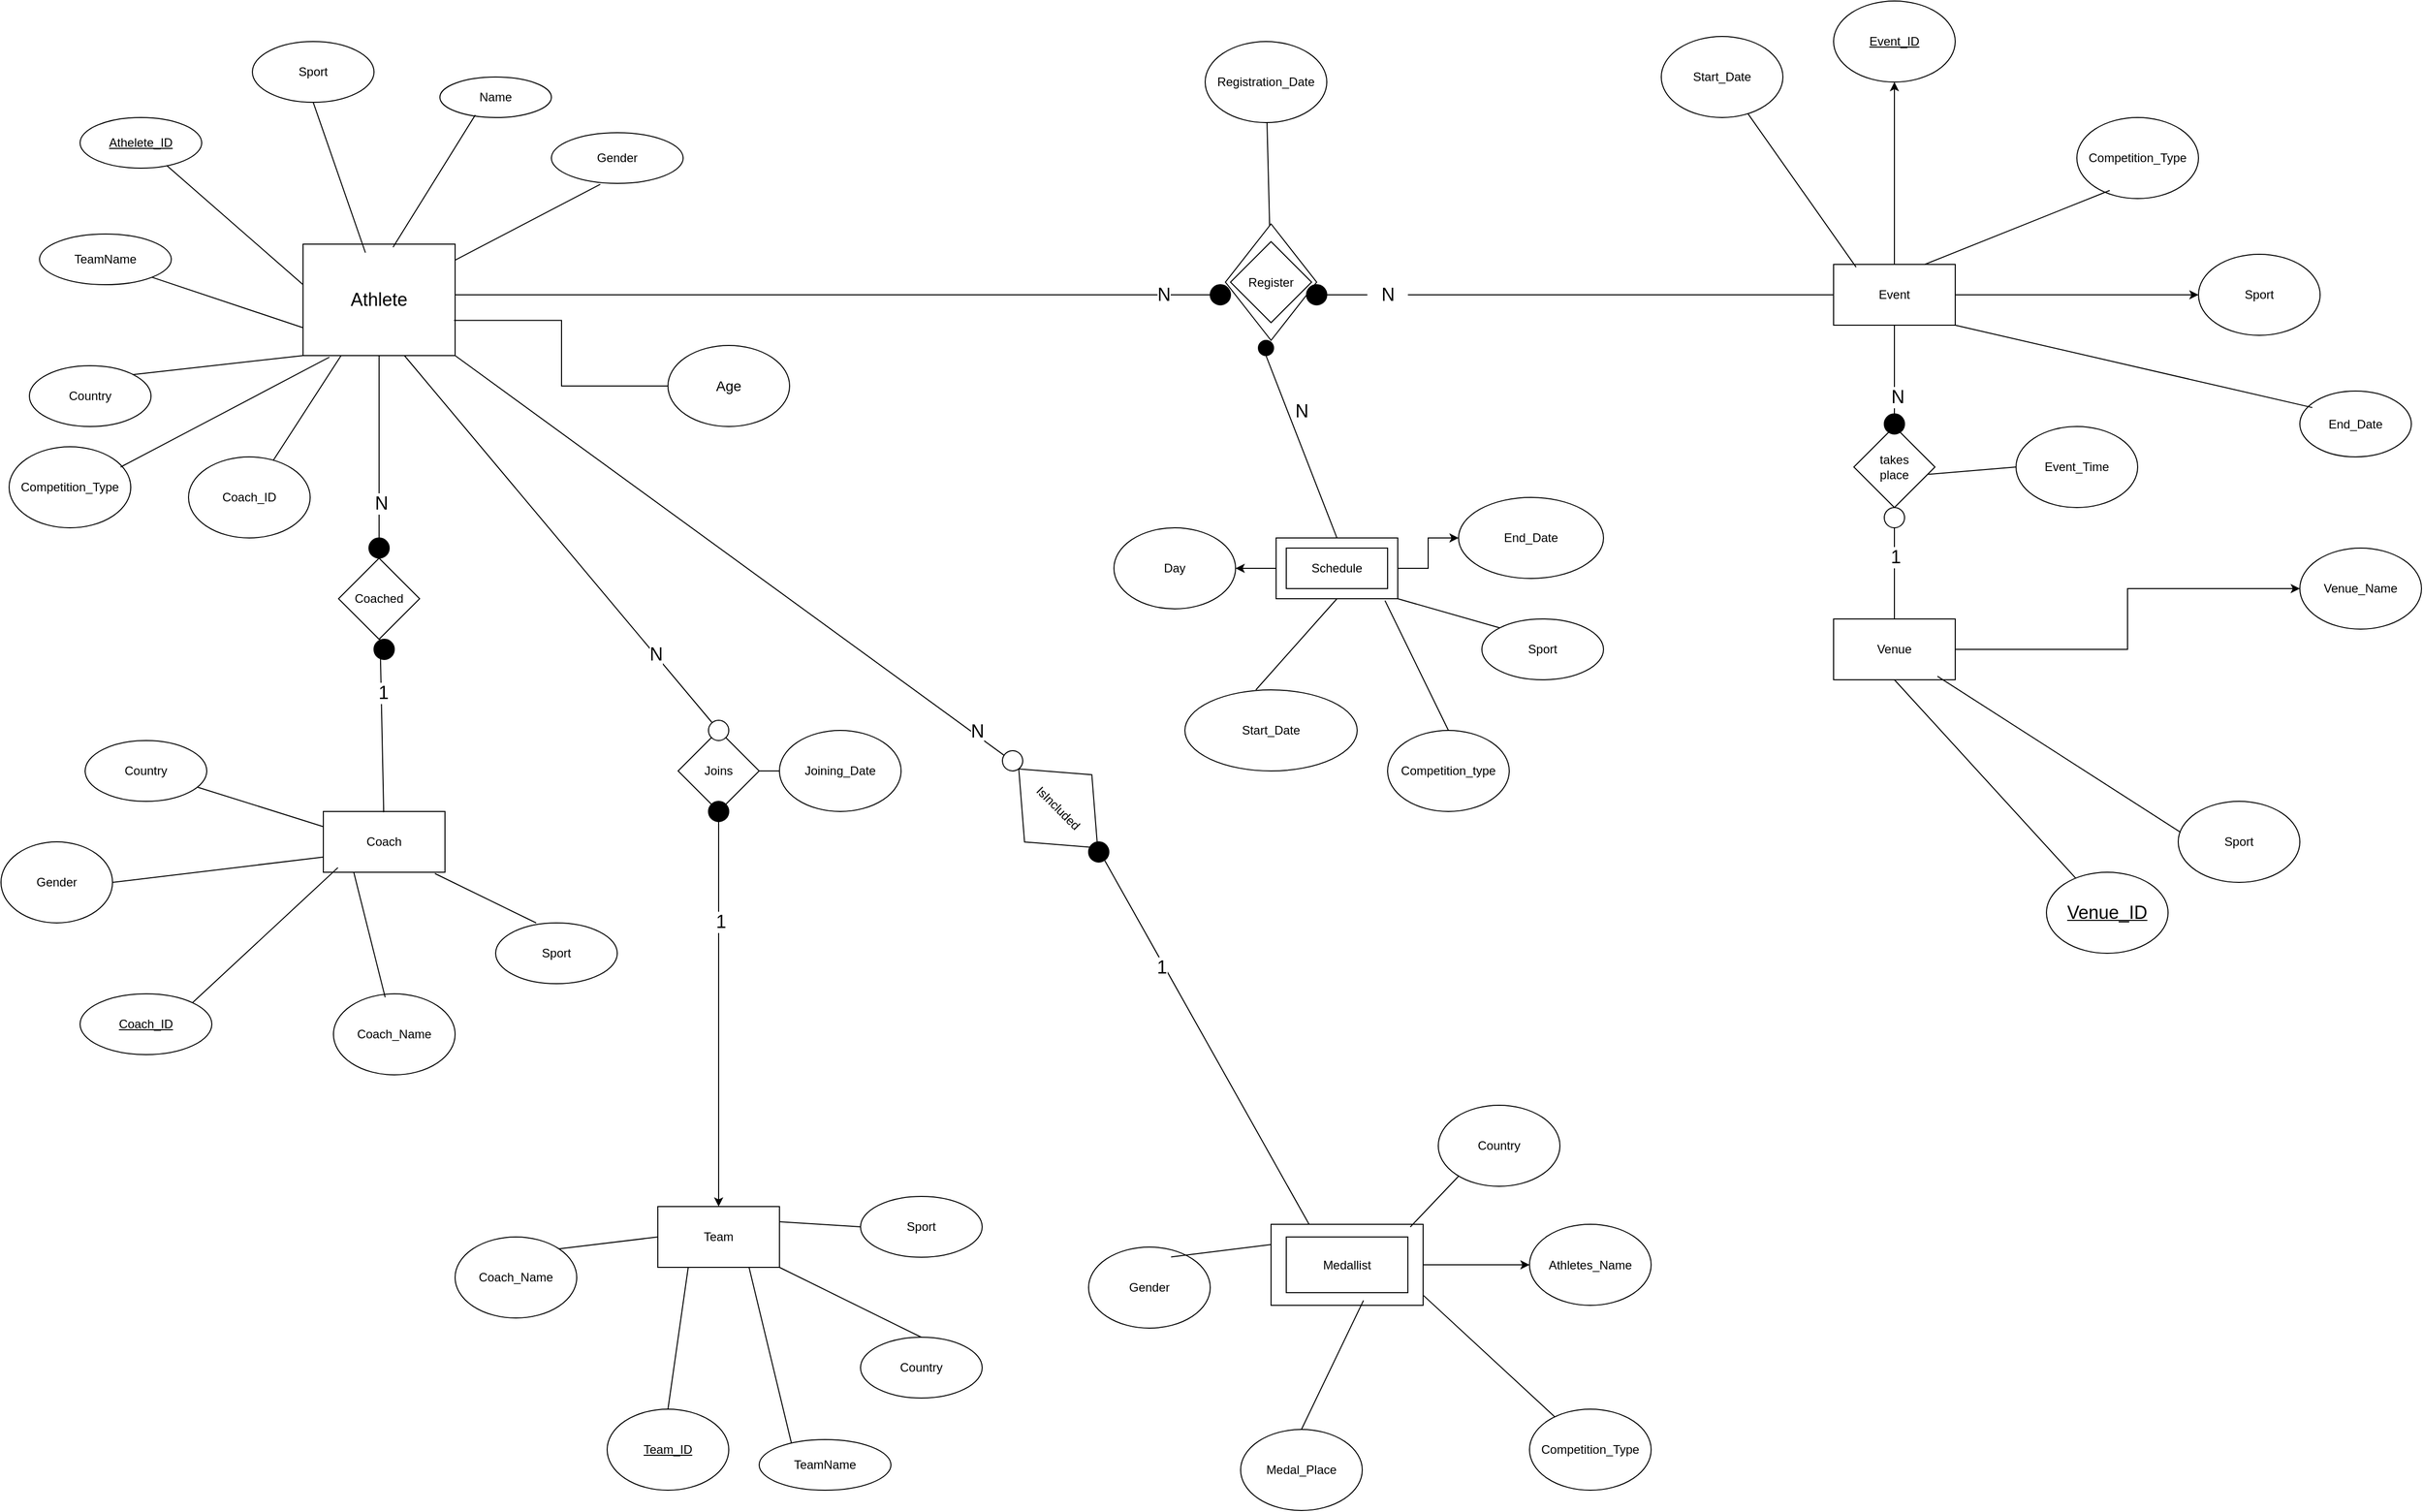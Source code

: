 <mxfile version="24.7.17">
  <diagram name="Page-1" id="onyiJ8mkwcIT5IUi_AFx">
    <mxGraphModel dx="3217" dy="2601" grid="1" gridSize="10" guides="1" tooltips="1" connect="1" arrows="1" fold="1" page="1" pageScale="1" pageWidth="827" pageHeight="1169" math="0" shadow="0">
      <root>
        <mxCell id="0" />
        <mxCell id="1" parent="0" />
        <mxCell id="f96BkYOf5rvZ-Ez8Ll_H-1" value="&lt;font style=&quot;font-size: 18px;&quot;&gt;Athlete&lt;/font&gt;" style="rounded=0;whiteSpace=wrap;html=1;" parent="1" vertex="1">
          <mxGeometry x="-170" y="90" width="150" height="110" as="geometry" />
        </mxCell>
        <mxCell id="_N7iAMZZw34mjAhH9r4t-4" value="" style="edgeStyle=orthogonalEdgeStyle;rounded=0;orthogonalLoop=1;jettySize=auto;html=1;" parent="1" source="f96BkYOf5rvZ-Ez8Ll_H-4" target="_N7iAMZZw34mjAhH9r4t-3" edge="1">
          <mxGeometry relative="1" as="geometry" />
        </mxCell>
        <mxCell id="_N7iAMZZw34mjAhH9r4t-7" style="edgeStyle=orthogonalEdgeStyle;rounded=0;orthogonalLoop=1;jettySize=auto;html=1;" parent="1" source="f96BkYOf5rvZ-Ez8Ll_H-4" target="_N7iAMZZw34mjAhH9r4t-2" edge="1">
          <mxGeometry relative="1" as="geometry" />
        </mxCell>
        <mxCell id="f96BkYOf5rvZ-Ez8Ll_H-4" value="Event" style="rounded=0;whiteSpace=wrap;html=1;" parent="1" vertex="1">
          <mxGeometry x="1340" y="110" width="120" height="60" as="geometry" />
        </mxCell>
        <mxCell id="f96BkYOf5rvZ-Ez8Ll_H-2" value="" style="rhombus;whiteSpace=wrap;html=1;" parent="1" vertex="1">
          <mxGeometry x="740" y="70" width="90" height="115" as="geometry" />
        </mxCell>
        <mxCell id="f96BkYOf5rvZ-Ez8Ll_H-17" value="Coached" style="rhombus;whiteSpace=wrap;html=1;" parent="1" vertex="1">
          <mxGeometry x="-135" y="400" width="80" height="80" as="geometry" />
        </mxCell>
        <mxCell id="f96BkYOf5rvZ-Ez8Ll_H-19" value="Coach" style="rounded=0;whiteSpace=wrap;html=1;" parent="1" vertex="1">
          <mxGeometry x="-150" y="650" width="120" height="60" as="geometry" />
        </mxCell>
        <mxCell id="f96BkYOf5rvZ-Ez8Ll_H-52" value="" style="edgeStyle=orthogonalEdgeStyle;rounded=0;orthogonalLoop=1;jettySize=auto;html=1;" parent="1" source="f96BkYOf5rvZ-Ez8Ll_H-23" target="f96BkYOf5rvZ-Ez8Ll_H-51" edge="1">
          <mxGeometry relative="1" as="geometry" />
        </mxCell>
        <mxCell id="_N7iAMZZw34mjAhH9r4t-95" value="&lt;font style=&quot;font-size: 18px;&quot;&gt;1&lt;/font&gt;" style="edgeLabel;html=1;align=center;verticalAlign=middle;resizable=0;points=[];" parent="f96BkYOf5rvZ-Ez8Ll_H-52" vertex="1" connectable="0">
          <mxGeometry x="-0.44" y="2" relative="1" as="geometry">
            <mxPoint as="offset" />
          </mxGeometry>
        </mxCell>
        <mxCell id="f96BkYOf5rvZ-Ez8Ll_H-23" value="Joins" style="rhombus;whiteSpace=wrap;html=1;" parent="1" vertex="1">
          <mxGeometry x="200" y="570" width="80" height="80" as="geometry" />
        </mxCell>
        <mxCell id="f96BkYOf5rvZ-Ez8Ll_H-87" value="" style="edgeStyle=orthogonalEdgeStyle;rounded=0;orthogonalLoop=1;jettySize=auto;html=1;" parent="1" source="f96BkYOf5rvZ-Ez8Ll_H-31" target="f96BkYOf5rvZ-Ez8Ll_H-86" edge="1">
          <mxGeometry relative="1" as="geometry" />
        </mxCell>
        <mxCell id="f96BkYOf5rvZ-Ez8Ll_H-89" value="" style="edgeStyle=orthogonalEdgeStyle;rounded=0;orthogonalLoop=1;jettySize=auto;html=1;" parent="1" source="f96BkYOf5rvZ-Ez8Ll_H-31" target="f96BkYOf5rvZ-Ez8Ll_H-88" edge="1">
          <mxGeometry relative="1" as="geometry" />
        </mxCell>
        <mxCell id="f96BkYOf5rvZ-Ez8Ll_H-31" value="" style="rounded=0;whiteSpace=wrap;html=1;" parent="1" vertex="1">
          <mxGeometry x="790" y="380" width="120" height="60" as="geometry" />
        </mxCell>
        <mxCell id="f96BkYOf5rvZ-Ez8Ll_H-33" value="takes&lt;div&gt;place&lt;/div&gt;" style="rhombus;whiteSpace=wrap;html=1;rounded=0;" parent="1" vertex="1">
          <mxGeometry x="1360" y="270" width="80" height="80" as="geometry" />
        </mxCell>
        <mxCell id="_N7iAMZZw34mjAhH9r4t-13" value="" style="edgeStyle=orthogonalEdgeStyle;rounded=0;orthogonalLoop=1;jettySize=auto;html=1;" parent="1" source="f96BkYOf5rvZ-Ez8Ll_H-35" target="_N7iAMZZw34mjAhH9r4t-8" edge="1">
          <mxGeometry relative="1" as="geometry" />
        </mxCell>
        <mxCell id="f96BkYOf5rvZ-Ez8Ll_H-35" value="Venue" style="rounded=0;whiteSpace=wrap;html=1;" parent="1" vertex="1">
          <mxGeometry x="1340" y="460" width="120" height="60" as="geometry" />
        </mxCell>
        <mxCell id="f96BkYOf5rvZ-Ez8Ll_H-38" value="&lt;u&gt;Athelete_ID&lt;/u&gt;" style="ellipse;whiteSpace=wrap;html=1;rounded=0;" parent="1" vertex="1">
          <mxGeometry x="-390" y="-35" width="120" height="50" as="geometry" />
        </mxCell>
        <mxCell id="f96BkYOf5rvZ-Ez8Ll_H-41" value="Name" style="ellipse;whiteSpace=wrap;html=1;" parent="1" vertex="1">
          <mxGeometry x="-35" y="-75" width="110" height="40" as="geometry" />
        </mxCell>
        <mxCell id="f96BkYOf5rvZ-Ez8Ll_H-42" value="" style="endArrow=none;html=1;rounded=0;exitX=0.592;exitY=0.027;exitDx=0;exitDy=0;exitPerimeter=0;entryX=0.317;entryY=0.939;entryDx=0;entryDy=0;entryPerimeter=0;" parent="1" source="f96BkYOf5rvZ-Ez8Ll_H-1" target="f96BkYOf5rvZ-Ez8Ll_H-41" edge="1">
          <mxGeometry width="50" height="50" relative="1" as="geometry">
            <mxPoint x="220" y="110" as="sourcePoint" />
            <mxPoint x="290" y="30" as="targetPoint" />
          </mxGeometry>
        </mxCell>
        <mxCell id="f96BkYOf5rvZ-Ez8Ll_H-43" value="" style="endArrow=none;html=1;rounded=0;exitX=0.41;exitY=0.076;exitDx=0;exitDy=0;exitPerimeter=0;entryX=0.5;entryY=1;entryDx=0;entryDy=0;" parent="1" source="f96BkYOf5rvZ-Ez8Ll_H-1" target="f96BkYOf5rvZ-Ez8Ll_H-44" edge="1">
          <mxGeometry width="50" height="50" relative="1" as="geometry">
            <mxPoint x="210" y="110" as="sourcePoint" />
            <mxPoint x="210" y="-70" as="targetPoint" />
          </mxGeometry>
        </mxCell>
        <mxCell id="f96BkYOf5rvZ-Ez8Ll_H-44" value="Sport" style="ellipse;whiteSpace=wrap;html=1;" parent="1" vertex="1">
          <mxGeometry x="-220" y="-110" width="120" height="60" as="geometry" />
        </mxCell>
        <mxCell id="f96BkYOf5rvZ-Ez8Ll_H-47" value="TeamName" style="ellipse;whiteSpace=wrap;html=1;" parent="1" vertex="1">
          <mxGeometry x="-430" y="80" width="130" height="50" as="geometry" />
        </mxCell>
        <mxCell id="f96BkYOf5rvZ-Ez8Ll_H-48" value="" style="endArrow=none;html=1;rounded=0;entryX=0;entryY=0.75;entryDx=0;entryDy=0;exitX=1;exitY=1;exitDx=0;exitDy=0;" parent="1" source="f96BkYOf5rvZ-Ez8Ll_H-47" target="f96BkYOf5rvZ-Ez8Ll_H-1" edge="1">
          <mxGeometry width="50" height="50" relative="1" as="geometry">
            <mxPoint x="70" y="200" as="sourcePoint" />
            <mxPoint x="120" y="150" as="targetPoint" />
          </mxGeometry>
        </mxCell>
        <mxCell id="f96BkYOf5rvZ-Ez8Ll_H-49" value="Country" style="ellipse;whiteSpace=wrap;html=1;" parent="1" vertex="1">
          <mxGeometry x="-440" y="210" width="120" height="60" as="geometry" />
        </mxCell>
        <mxCell id="f96BkYOf5rvZ-Ez8Ll_H-50" value="" style="endArrow=none;html=1;rounded=0;entryX=0;entryY=1;entryDx=0;entryDy=0;exitX=1;exitY=0;exitDx=0;exitDy=0;" parent="1" source="f96BkYOf5rvZ-Ez8Ll_H-49" target="f96BkYOf5rvZ-Ez8Ll_H-1" edge="1">
          <mxGeometry width="50" height="50" relative="1" as="geometry">
            <mxPoint x="50" y="270" as="sourcePoint" />
            <mxPoint x="100" y="220" as="targetPoint" />
          </mxGeometry>
        </mxCell>
        <mxCell id="f96BkYOf5rvZ-Ez8Ll_H-51" value="Team" style="rounded=0;whiteSpace=wrap;html=1;" parent="1" vertex="1">
          <mxGeometry x="180" y="1040" width="120" height="60" as="geometry" />
        </mxCell>
        <mxCell id="f96BkYOf5rvZ-Ez8Ll_H-53" value="&lt;u&gt;Coach_ID&lt;/u&gt;" style="ellipse;whiteSpace=wrap;html=1;" parent="1" vertex="1">
          <mxGeometry x="-390" y="830" width="130" height="60" as="geometry" />
        </mxCell>
        <mxCell id="f96BkYOf5rvZ-Ez8Ll_H-54" value="" style="endArrow=none;html=1;rounded=0;exitX=1;exitY=0;exitDx=0;exitDy=0;entryX=0.12;entryY=0.924;entryDx=0;entryDy=0;entryPerimeter=0;" parent="1" source="f96BkYOf5rvZ-Ez8Ll_H-53" target="f96BkYOf5rvZ-Ez8Ll_H-19" edge="1">
          <mxGeometry width="50" height="50" relative="1" as="geometry">
            <mxPoint x="60" y="660" as="sourcePoint" />
            <mxPoint x="110" y="610" as="targetPoint" />
          </mxGeometry>
        </mxCell>
        <mxCell id="f96BkYOf5rvZ-Ez8Ll_H-55" value="Gender" style="ellipse;whiteSpace=wrap;html=1;" parent="1" vertex="1">
          <mxGeometry x="75" y="-20" width="130" height="50" as="geometry" />
        </mxCell>
        <mxCell id="f96BkYOf5rvZ-Ez8Ll_H-56" value="" style="endArrow=none;html=1;rounded=0;entryX=0.371;entryY=1.018;entryDx=0;entryDy=0;entryPerimeter=0;" parent="1" source="f96BkYOf5rvZ-Ez8Ll_H-1" target="f96BkYOf5rvZ-Ez8Ll_H-55" edge="1">
          <mxGeometry width="50" height="50" relative="1" as="geometry">
            <mxPoint x="290" y="130" as="sourcePoint" />
            <mxPoint x="340" y="80" as="targetPoint" />
            <Array as="points" />
          </mxGeometry>
        </mxCell>
        <mxCell id="f96BkYOf5rvZ-Ez8Ll_H-91" value="" style="edgeStyle=orthogonalEdgeStyle;rounded=0;orthogonalLoop=1;jettySize=auto;html=1;" parent="1" source="f96BkYOf5rvZ-Ez8Ll_H-58" target="f96BkYOf5rvZ-Ez8Ll_H-90" edge="1">
          <mxGeometry relative="1" as="geometry" />
        </mxCell>
        <mxCell id="f96BkYOf5rvZ-Ez8Ll_H-58" value="" style="rounded=0;whiteSpace=wrap;html=1;" parent="1" vertex="1">
          <mxGeometry x="785" y="1057.5" width="150" height="80" as="geometry" />
        </mxCell>
        <mxCell id="f96BkYOf5rvZ-Ez8Ll_H-60" value="Coach_Name" style="ellipse;whiteSpace=wrap;html=1;" parent="1" vertex="1">
          <mxGeometry x="-140" y="830" width="120" height="80" as="geometry" />
        </mxCell>
        <mxCell id="f96BkYOf5rvZ-Ez8Ll_H-61" value="" style="endArrow=none;html=1;rounded=0;entryX=0.25;entryY=1;entryDx=0;entryDy=0;exitX=0.425;exitY=0.043;exitDx=0;exitDy=0;exitPerimeter=0;" parent="1" source="f96BkYOf5rvZ-Ez8Ll_H-60" target="f96BkYOf5rvZ-Ez8Ll_H-19" edge="1">
          <mxGeometry width="50" height="50" relative="1" as="geometry">
            <mxPoint x="100" y="810" as="sourcePoint" />
            <mxPoint x="150" y="760" as="targetPoint" />
          </mxGeometry>
        </mxCell>
        <mxCell id="f96BkYOf5rvZ-Ez8Ll_H-62" value="Gender" style="ellipse;whiteSpace=wrap;html=1;" parent="1" vertex="1">
          <mxGeometry x="-468" y="680" width="110" height="80" as="geometry" />
        </mxCell>
        <mxCell id="f96BkYOf5rvZ-Ez8Ll_H-63" value="" style="endArrow=none;html=1;rounded=0;exitX=1;exitY=0.5;exitDx=0;exitDy=0;entryX=0;entryY=0.75;entryDx=0;entryDy=0;" parent="1" source="f96BkYOf5rvZ-Ez8Ll_H-62" target="f96BkYOf5rvZ-Ez8Ll_H-19" edge="1">
          <mxGeometry width="50" height="50" relative="1" as="geometry">
            <mxPoint x="50" y="630" as="sourcePoint" />
            <mxPoint x="100" y="580" as="targetPoint" />
          </mxGeometry>
        </mxCell>
        <mxCell id="f96BkYOf5rvZ-Ez8Ll_H-64" value="Country" style="ellipse;whiteSpace=wrap;html=1;" parent="1" vertex="1">
          <mxGeometry x="-385" y="580" width="120" height="60" as="geometry" />
        </mxCell>
        <mxCell id="f96BkYOf5rvZ-Ez8Ll_H-65" value="" style="endArrow=none;html=1;rounded=0;exitX=0;exitY=0.25;exitDx=0;exitDy=0;" parent="1" source="f96BkYOf5rvZ-Ez8Ll_H-19" target="f96BkYOf5rvZ-Ez8Ll_H-64" edge="1">
          <mxGeometry width="50" height="50" relative="1" as="geometry">
            <mxPoint x="100" y="550" as="sourcePoint" />
            <mxPoint x="150" y="500" as="targetPoint" />
          </mxGeometry>
        </mxCell>
        <mxCell id="f96BkYOf5rvZ-Ez8Ll_H-67" value="Sport" style="ellipse;whiteSpace=wrap;html=1;" parent="1" vertex="1">
          <mxGeometry x="20" y="760" width="120" height="60" as="geometry" />
        </mxCell>
        <mxCell id="f96BkYOf5rvZ-Ez8Ll_H-68" value="" style="endArrow=none;html=1;rounded=0;entryX=0.917;entryY=1.021;entryDx=0;entryDy=0;entryPerimeter=0;exitX=0.333;exitY=0;exitDx=0;exitDy=0;exitPerimeter=0;" parent="1" source="f96BkYOf5rvZ-Ez8Ll_H-67" target="f96BkYOf5rvZ-Ez8Ll_H-19" edge="1">
          <mxGeometry width="50" height="50" relative="1" as="geometry">
            <mxPoint x="210" y="920" as="sourcePoint" />
            <mxPoint x="260" y="870" as="targetPoint" />
          </mxGeometry>
        </mxCell>
        <mxCell id="f96BkYOf5rvZ-Ez8Ll_H-69" value="&lt;u&gt;Team_ID&lt;/u&gt;" style="ellipse;whiteSpace=wrap;html=1;" parent="1" vertex="1">
          <mxGeometry x="130" y="1240" width="120" height="80" as="geometry" />
        </mxCell>
        <mxCell id="f96BkYOf5rvZ-Ez8Ll_H-70" value="" style="endArrow=none;html=1;rounded=0;exitX=0.5;exitY=0;exitDx=0;exitDy=0;entryX=0.25;entryY=1;entryDx=0;entryDy=0;" parent="1" source="f96BkYOf5rvZ-Ez8Ll_H-69" target="f96BkYOf5rvZ-Ez8Ll_H-51" edge="1">
          <mxGeometry width="50" height="50" relative="1" as="geometry">
            <mxPoint x="400" y="930" as="sourcePoint" />
            <mxPoint x="450" y="880" as="targetPoint" />
          </mxGeometry>
        </mxCell>
        <mxCell id="f96BkYOf5rvZ-Ez8Ll_H-71" value="Country" style="ellipse;whiteSpace=wrap;html=1;" parent="1" vertex="1">
          <mxGeometry x="380" y="1169" width="120" height="60" as="geometry" />
        </mxCell>
        <mxCell id="f96BkYOf5rvZ-Ez8Ll_H-72" value="" style="endArrow=none;html=1;rounded=0;exitX=0.5;exitY=0;exitDx=0;exitDy=0;entryX=1;entryY=1;entryDx=0;entryDy=0;" parent="1" source="f96BkYOf5rvZ-Ez8Ll_H-71" target="f96BkYOf5rvZ-Ez8Ll_H-51" edge="1">
          <mxGeometry width="50" height="50" relative="1" as="geometry">
            <mxPoint x="470" y="930" as="sourcePoint" />
            <mxPoint x="520" y="880" as="targetPoint" />
          </mxGeometry>
        </mxCell>
        <mxCell id="f96BkYOf5rvZ-Ez8Ll_H-73" value="Sport" style="ellipse;whiteSpace=wrap;html=1;" parent="1" vertex="1">
          <mxGeometry x="380" y="1030" width="120" height="60" as="geometry" />
        </mxCell>
        <mxCell id="f96BkYOf5rvZ-Ez8Ll_H-74" value="" style="endArrow=none;html=1;rounded=0;entryX=0;entryY=0.5;entryDx=0;entryDy=0;exitX=1;exitY=0.25;exitDx=0;exitDy=0;" parent="1" source="f96BkYOf5rvZ-Ez8Ll_H-51" target="f96BkYOf5rvZ-Ez8Ll_H-73" edge="1">
          <mxGeometry width="50" height="50" relative="1" as="geometry">
            <mxPoint x="520" y="860" as="sourcePoint" />
            <mxPoint x="570" y="810" as="targetPoint" />
          </mxGeometry>
        </mxCell>
        <mxCell id="f96BkYOf5rvZ-Ez8Ll_H-75" value="Coach_Name" style="ellipse;whiteSpace=wrap;html=1;" parent="1" vertex="1">
          <mxGeometry x="-20" y="1070" width="120" height="80" as="geometry" />
        </mxCell>
        <mxCell id="f96BkYOf5rvZ-Ez8Ll_H-76" value="" style="endArrow=none;html=1;rounded=0;entryX=0;entryY=0.5;entryDx=0;entryDy=0;exitX=1;exitY=0;exitDx=0;exitDy=0;" parent="1" source="f96BkYOf5rvZ-Ez8Ll_H-75" target="f96BkYOf5rvZ-Ez8Ll_H-51" edge="1">
          <mxGeometry width="50" height="50" relative="1" as="geometry">
            <mxPoint x="320" y="1050" as="sourcePoint" />
            <mxPoint x="370" y="1000" as="targetPoint" />
          </mxGeometry>
        </mxCell>
        <mxCell id="f96BkYOf5rvZ-Ez8Ll_H-77" value="" style="endArrow=none;html=1;rounded=0;entryX=0.75;entryY=1;entryDx=0;entryDy=0;exitX=0.253;exitY=0.16;exitDx=0;exitDy=0;exitPerimeter=0;" parent="1" source="f96BkYOf5rvZ-Ez8Ll_H-78" target="f96BkYOf5rvZ-Ez8Ll_H-51" edge="1">
          <mxGeometry width="50" height="50" relative="1" as="geometry">
            <mxPoint x="637.5" y="1590" as="sourcePoint" />
            <mxPoint x="562.5" y="1390" as="targetPoint" />
          </mxGeometry>
        </mxCell>
        <mxCell id="f96BkYOf5rvZ-Ez8Ll_H-78" value="TeamName" style="ellipse;whiteSpace=wrap;html=1;" parent="1" vertex="1">
          <mxGeometry x="280.0" y="1270" width="130" height="50" as="geometry" />
        </mxCell>
        <mxCell id="f96BkYOf5rvZ-Ez8Ll_H-80" value="Sport" style="ellipse;whiteSpace=wrap;html=1;" parent="1" vertex="1">
          <mxGeometry x="993" y="460" width="120" height="60" as="geometry" />
        </mxCell>
        <mxCell id="f96BkYOf5rvZ-Ez8Ll_H-81" value="" style="endArrow=none;html=1;rounded=0;exitX=0;exitY=0;exitDx=0;exitDy=0;entryX=1;entryY=1;entryDx=0;entryDy=0;entryPerimeter=0;" parent="1" source="f96BkYOf5rvZ-Ez8Ll_H-80" target="f96BkYOf5rvZ-Ez8Ll_H-31" edge="1">
          <mxGeometry width="50" height="50" relative="1" as="geometry">
            <mxPoint x="670" y="650" as="sourcePoint" />
            <mxPoint x="720" y="600" as="targetPoint" />
          </mxGeometry>
        </mxCell>
        <mxCell id="f96BkYOf5rvZ-Ez8Ll_H-84" value="Start_Date" style="ellipse;whiteSpace=wrap;html=1;" parent="1" vertex="1">
          <mxGeometry x="700" y="530" width="170" height="80" as="geometry" />
        </mxCell>
        <mxCell id="f96BkYOf5rvZ-Ez8Ll_H-85" value="" style="endArrow=none;html=1;rounded=0;entryX=0.5;entryY=1;entryDx=0;entryDy=0;exitX=0.412;exitY=0;exitDx=0;exitDy=0;exitPerimeter=0;" parent="1" source="f96BkYOf5rvZ-Ez8Ll_H-84" target="f96BkYOf5rvZ-Ez8Ll_H-31" edge="1">
          <mxGeometry width="50" height="50" relative="1" as="geometry">
            <mxPoint x="750" y="730" as="sourcePoint" />
            <mxPoint x="800" y="680" as="targetPoint" />
          </mxGeometry>
        </mxCell>
        <mxCell id="f96BkYOf5rvZ-Ez8Ll_H-86" value="End_Date" style="ellipse;whiteSpace=wrap;html=1;" parent="1" vertex="1">
          <mxGeometry x="970" y="340" width="143" height="80" as="geometry" />
        </mxCell>
        <mxCell id="f96BkYOf5rvZ-Ez8Ll_H-88" value="Day" style="ellipse;whiteSpace=wrap;html=1;" parent="1" vertex="1">
          <mxGeometry x="630" y="370" width="120" height="80" as="geometry" />
        </mxCell>
        <mxCell id="f96BkYOf5rvZ-Ez8Ll_H-90" value="Athletes_Name" style="ellipse;whiteSpace=wrap;html=1;" parent="1" vertex="1">
          <mxGeometry x="1040" y="1057.5" width="120" height="80" as="geometry" />
        </mxCell>
        <mxCell id="f96BkYOf5rvZ-Ez8Ll_H-92" value="Medal_Place" style="ellipse;whiteSpace=wrap;html=1;" parent="1" vertex="1">
          <mxGeometry x="755" y="1260" width="120" height="80" as="geometry" />
        </mxCell>
        <mxCell id="f96BkYOf5rvZ-Ez8Ll_H-93" value="" style="endArrow=none;html=1;rounded=0;entryX=0.5;entryY=0;entryDx=0;entryDy=0;exitX=0.608;exitY=0.94;exitDx=0;exitDy=0;exitPerimeter=0;" parent="1" source="f96BkYOf5rvZ-Ez8Ll_H-58" target="f96BkYOf5rvZ-Ez8Ll_H-92" edge="1">
          <mxGeometry width="50" height="50" relative="1" as="geometry">
            <mxPoint x="910" y="340" as="sourcePoint" />
            <mxPoint x="960" y="290" as="targetPoint" />
          </mxGeometry>
        </mxCell>
        <mxCell id="_N7iAMZZw34mjAhH9r4t-1" value="Competition_Type" style="ellipse;whiteSpace=wrap;html=1;" parent="1" vertex="1">
          <mxGeometry x="1580" y="-35" width="120" height="80" as="geometry" />
        </mxCell>
        <mxCell id="_N7iAMZZw34mjAhH9r4t-2" value="Sport" style="ellipse;whiteSpace=wrap;html=1;" parent="1" vertex="1">
          <mxGeometry x="1700" y="100" width="120" height="80" as="geometry" />
        </mxCell>
        <mxCell id="_N7iAMZZw34mjAhH9r4t-3" value="&lt;u&gt;Event_ID&lt;/u&gt;" style="ellipse;whiteSpace=wrap;html=1;" parent="1" vertex="1">
          <mxGeometry x="1340" y="-150" width="120" height="80" as="geometry" />
        </mxCell>
        <mxCell id="_N7iAMZZw34mjAhH9r4t-6" value="" style="endArrow=none;html=1;rounded=0;entryX=0.27;entryY=0.9;entryDx=0;entryDy=0;entryPerimeter=0;exitX=0.75;exitY=0;exitDx=0;exitDy=0;" parent="1" source="f96BkYOf5rvZ-Ez8Ll_H-4" target="_N7iAMZZw34mjAhH9r4t-1" edge="1">
          <mxGeometry width="50" height="50" relative="1" as="geometry">
            <mxPoint x="1350" y="120" as="sourcePoint" />
            <mxPoint x="1400" y="70" as="targetPoint" />
          </mxGeometry>
        </mxCell>
        <mxCell id="_N7iAMZZw34mjAhH9r4t-8" value="Venue_Name" style="ellipse;whiteSpace=wrap;html=1;" parent="1" vertex="1">
          <mxGeometry x="1800" y="390" width="120" height="80" as="geometry" />
        </mxCell>
        <mxCell id="_N7iAMZZw34mjAhH9r4t-9" value="Sport" style="ellipse;whiteSpace=wrap;html=1;" parent="1" vertex="1">
          <mxGeometry x="1680" y="640" width="120" height="80" as="geometry" />
        </mxCell>
        <mxCell id="_N7iAMZZw34mjAhH9r4t-12" value="&lt;u&gt;&lt;font style=&quot;font-size: 18px;&quot;&gt;Venue_ID&lt;/font&gt;&lt;/u&gt;" style="ellipse;whiteSpace=wrap;html=1;" parent="1" vertex="1">
          <mxGeometry x="1550" y="710" width="120" height="80" as="geometry" />
        </mxCell>
        <mxCell id="_N7iAMZZw34mjAhH9r4t-20" value="" style="endArrow=none;html=1;rounded=0;entryX=0.5;entryY=1;entryDx=0;entryDy=0;" parent="1" source="_N7iAMZZw34mjAhH9r4t-12" target="f96BkYOf5rvZ-Ez8Ll_H-35" edge="1">
          <mxGeometry width="50" height="50" relative="1" as="geometry">
            <mxPoint x="1190" y="600" as="sourcePoint" />
            <mxPoint x="1240" y="550" as="targetPoint" />
          </mxGeometry>
        </mxCell>
        <mxCell id="_N7iAMZZw34mjAhH9r4t-23" value="IsIncluded" style="rhombus;whiteSpace=wrap;html=1;rotation=45;" parent="1" vertex="1">
          <mxGeometry x="520" y="600" width="110" height="93.88" as="geometry" />
        </mxCell>
        <mxCell id="_N7iAMZZw34mjAhH9r4t-24" value="" style="endArrow=none;html=1;rounded=0;entryX=1;entryY=0.75;entryDx=0;entryDy=0;exitX=0;exitY=0.5;exitDx=0;exitDy=0;" parent="1" source="_N7iAMZZw34mjAhH9r4t-74" edge="1">
          <mxGeometry width="50" height="50" relative="1" as="geometry">
            <mxPoint x="400" y="420" as="sourcePoint" />
            <mxPoint x="-20" y="200" as="targetPoint" />
          </mxGeometry>
        </mxCell>
        <mxCell id="_N7iAMZZw34mjAhH9r4t-79" value="&lt;font style=&quot;font-size: 18px;&quot;&gt;N&lt;/font&gt;" style="edgeLabel;html=1;align=center;verticalAlign=middle;resizable=0;points=[];" parent="_N7iAMZZw34mjAhH9r4t-24" vertex="1" connectable="0">
          <mxGeometry x="-0.893" y="-3" relative="1" as="geometry">
            <mxPoint as="offset" />
          </mxGeometry>
        </mxCell>
        <mxCell id="_N7iAMZZw34mjAhH9r4t-25" value="" style="endArrow=none;html=1;rounded=0;entryX=0.25;entryY=0;entryDx=0;entryDy=0;exitX=1;exitY=0.5;exitDx=0;exitDy=0;" parent="1" source="_N7iAMZZw34mjAhH9r4t-23" target="f96BkYOf5rvZ-Ez8Ll_H-58" edge="1">
          <mxGeometry width="50" height="50" relative="1" as="geometry">
            <mxPoint x="710" y="310" as="sourcePoint" />
            <mxPoint x="760" y="260" as="targetPoint" />
          </mxGeometry>
        </mxCell>
        <mxCell id="_N7iAMZZw34mjAhH9r4t-80" value="&lt;font style=&quot;font-size: 18px;&quot;&gt;1&lt;/font&gt;" style="edgeLabel;html=1;align=center;verticalAlign=middle;resizable=0;points=[];" parent="_N7iAMZZw34mjAhH9r4t-25" vertex="1" connectable="0">
          <mxGeometry x="-0.376" y="-3" relative="1" as="geometry">
            <mxPoint as="offset" />
          </mxGeometry>
        </mxCell>
        <mxCell id="_N7iAMZZw34mjAhH9r4t-26" value="Gender" style="ellipse;whiteSpace=wrap;html=1;" parent="1" vertex="1">
          <mxGeometry x="605" y="1080" width="120" height="80" as="geometry" />
        </mxCell>
        <mxCell id="_N7iAMZZw34mjAhH9r4t-27" value="Country" style="ellipse;whiteSpace=wrap;html=1;" parent="1" vertex="1">
          <mxGeometry x="950" y="940" width="120" height="80" as="geometry" />
        </mxCell>
        <mxCell id="_N7iAMZZw34mjAhH9r4t-28" value="" style="endArrow=none;html=1;rounded=0;entryX=0.678;entryY=0.122;entryDx=0;entryDy=0;exitX=0;exitY=0.25;exitDx=0;exitDy=0;entryPerimeter=0;" parent="1" source="f96BkYOf5rvZ-Ez8Ll_H-58" target="_N7iAMZZw34mjAhH9r4t-26" edge="1">
          <mxGeometry width="50" height="50" relative="1" as="geometry">
            <mxPoint x="870" y="340" as="sourcePoint" />
            <mxPoint x="920" y="290" as="targetPoint" />
          </mxGeometry>
        </mxCell>
        <mxCell id="_N7iAMZZw34mjAhH9r4t-30" value="" style="endArrow=none;html=1;rounded=0;exitX=0.167;exitY=0.875;exitDx=0;exitDy=0;exitPerimeter=0;entryX=0.916;entryY=0.033;entryDx=0;entryDy=0;entryPerimeter=0;" parent="1" source="_N7iAMZZw34mjAhH9r4t-27" target="f96BkYOf5rvZ-Ez8Ll_H-58" edge="1">
          <mxGeometry width="50" height="50" relative="1" as="geometry">
            <mxPoint x="830" y="450" as="sourcePoint" />
            <mxPoint x="880" y="400" as="targetPoint" />
          </mxGeometry>
        </mxCell>
        <mxCell id="_N7iAMZZw34mjAhH9r4t-32" value="" style="endArrow=none;html=1;rounded=0;exitX=0.5;exitY=0;exitDx=0;exitDy=0;" parent="1" source="_N7iAMZZw34mjAhH9r4t-106" target="f96BkYOf5rvZ-Ez8Ll_H-1" edge="1">
          <mxGeometry width="50" height="50" relative="1" as="geometry">
            <mxPoint x="150" y="310" as="sourcePoint" />
            <mxPoint x="200" y="260" as="targetPoint" />
          </mxGeometry>
        </mxCell>
        <mxCell id="_N7iAMZZw34mjAhH9r4t-108" value="&lt;font style=&quot;font-size: 18px;&quot;&gt;N&lt;/font&gt;" style="edgeLabel;html=1;align=center;verticalAlign=middle;resizable=0;points=[];" parent="_N7iAMZZw34mjAhH9r4t-32" vertex="1" connectable="0">
          <mxGeometry x="-0.623" y="-2" relative="1" as="geometry">
            <mxPoint as="offset" />
          </mxGeometry>
        </mxCell>
        <mxCell id="_N7iAMZZw34mjAhH9r4t-34" value="" style="endArrow=none;html=1;rounded=0;" parent="1" target="f96BkYOf5rvZ-Ez8Ll_H-38" edge="1">
          <mxGeometry width="50" height="50" relative="1" as="geometry">
            <mxPoint x="-170" y="130" as="sourcePoint" />
            <mxPoint x="-120" y="80" as="targetPoint" />
          </mxGeometry>
        </mxCell>
        <mxCell id="_N7iAMZZw34mjAhH9r4t-35" value="" style="endArrow=none;html=1;rounded=0;entryX=0.835;entryY=1.004;entryDx=0;entryDy=0;entryPerimeter=0;exitX=0.5;exitY=0;exitDx=0;exitDy=0;" parent="1" source="f96BkYOf5rvZ-Ez8Ll_H-23" edge="1">
          <mxGeometry width="50" height="50" relative="1" as="geometry">
            <mxPoint x="239.75" y="569.72" as="sourcePoint" />
            <mxPoint x="-70" y="200.0" as="targetPoint" />
          </mxGeometry>
        </mxCell>
        <mxCell id="_N7iAMZZw34mjAhH9r4t-94" value="&lt;font style=&quot;font-size: 18px;&quot;&gt;N&lt;/font&gt;" style="edgeLabel;html=1;align=center;verticalAlign=middle;resizable=0;points=[];" parent="_N7iAMZZw34mjAhH9r4t-35" vertex="1" connectable="0">
          <mxGeometry x="-0.601" relative="1" as="geometry">
            <mxPoint y="-1" as="offset" />
          </mxGeometry>
        </mxCell>
        <mxCell id="_N7iAMZZw34mjAhH9r4t-42" value="Coach_ID" style="ellipse;whiteSpace=wrap;html=1;" parent="1" vertex="1">
          <mxGeometry x="-283" y="300" width="120" height="80" as="geometry" />
        </mxCell>
        <mxCell id="_N7iAMZZw34mjAhH9r4t-43" value="Competition_Type" style="ellipse;whiteSpace=wrap;html=1;" parent="1" vertex="1">
          <mxGeometry x="-460" y="290" width="120" height="80" as="geometry" />
        </mxCell>
        <mxCell id="_N7iAMZZw34mjAhH9r4t-44" value="" style="endArrow=none;html=1;rounded=0;entryX=0.173;entryY=1.014;entryDx=0;entryDy=0;entryPerimeter=0;" parent="1" target="f96BkYOf5rvZ-Ez8Ll_H-1" edge="1">
          <mxGeometry width="50" height="50" relative="1" as="geometry">
            <mxPoint x="-350" y="310" as="sourcePoint" />
            <mxPoint x="-300" y="260" as="targetPoint" />
          </mxGeometry>
        </mxCell>
        <mxCell id="_N7iAMZZw34mjAhH9r4t-45" value="" style="endArrow=none;html=1;rounded=0;entryX=0.25;entryY=1;entryDx=0;entryDy=0;" parent="1" source="_N7iAMZZw34mjAhH9r4t-42" target="f96BkYOf5rvZ-Ez8Ll_H-1" edge="1">
          <mxGeometry width="50" height="50" relative="1" as="geometry">
            <mxPoint x="-210" y="300" as="sourcePoint" />
            <mxPoint x="-160" y="250" as="targetPoint" />
          </mxGeometry>
        </mxCell>
        <mxCell id="_N7iAMZZw34mjAhH9r4t-46" value="" style="endArrow=none;html=1;rounded=0;" parent="1" edge="1">
          <mxGeometry width="50" height="50" relative="1" as="geometry">
            <mxPoint x="-90.445" y="650.82" as="sourcePoint" />
            <mxPoint x="-94.004" y="480.004" as="targetPoint" />
          </mxGeometry>
        </mxCell>
        <mxCell id="_N7iAMZZw34mjAhH9r4t-109" value="&lt;font style=&quot;font-size: 18px;&quot;&gt;1&lt;/font&gt;" style="edgeLabel;html=1;align=center;verticalAlign=middle;resizable=0;points=[];" parent="_N7iAMZZw34mjAhH9r4t-46" vertex="1" connectable="0">
          <mxGeometry x="0.381" y="-2" relative="1" as="geometry">
            <mxPoint as="offset" />
          </mxGeometry>
        </mxCell>
        <mxCell id="_N7iAMZZw34mjAhH9r4t-48" value="Schedule" style="rounded=0;whiteSpace=wrap;html=1;" parent="1" vertex="1">
          <mxGeometry x="800" y="390" width="100" height="40" as="geometry" />
        </mxCell>
        <mxCell id="_N7iAMZZw34mjAhH9r4t-50" value="Competition_type" style="ellipse;whiteSpace=wrap;html=1;" parent="1" vertex="1">
          <mxGeometry x="900" y="570" width="120" height="80" as="geometry" />
        </mxCell>
        <mxCell id="_N7iAMZZw34mjAhH9r4t-51" value="" style="endArrow=none;html=1;rounded=0;entryX=0.5;entryY=0;entryDx=0;entryDy=0;exitX=0.895;exitY=1.03;exitDx=0;exitDy=0;exitPerimeter=0;" parent="1" source="f96BkYOf5rvZ-Ez8Ll_H-31" target="_N7iAMZZw34mjAhH9r4t-50" edge="1">
          <mxGeometry width="50" height="50" relative="1" as="geometry">
            <mxPoint x="720" y="660" as="sourcePoint" />
            <mxPoint x="770" y="610" as="targetPoint" />
          </mxGeometry>
        </mxCell>
        <mxCell id="_N7iAMZZw34mjAhH9r4t-56" value="Medallist" style="rounded=0;whiteSpace=wrap;html=1;" parent="1" vertex="1">
          <mxGeometry x="800" y="1070" width="120" height="55" as="geometry" />
        </mxCell>
        <mxCell id="_N7iAMZZw34mjAhH9r4t-58" value="" style="endArrow=none;html=1;rounded=0;entryX=0.854;entryY=0.942;entryDx=0;entryDy=0;entryPerimeter=0;exitX=0.019;exitY=0.382;exitDx=0;exitDy=0;exitPerimeter=0;" parent="1" source="_N7iAMZZw34mjAhH9r4t-9" target="f96BkYOf5rvZ-Ez8Ll_H-35" edge="1">
          <mxGeometry width="50" height="50" relative="1" as="geometry">
            <mxPoint x="1490" y="700" as="sourcePoint" />
            <mxPoint x="1540" y="650" as="targetPoint" />
          </mxGeometry>
        </mxCell>
        <mxCell id="_N7iAMZZw34mjAhH9r4t-66" value="" style="ellipse;whiteSpace=wrap;html=1;aspect=fixed;fillColor=#000000;" parent="1" vertex="1">
          <mxGeometry x="725" y="130" width="20" height="20" as="geometry" />
        </mxCell>
        <mxCell id="_N7iAMZZw34mjAhH9r4t-67" value="" style="endArrow=none;html=1;rounded=0;entryX=0;entryY=0.5;entryDx=0;entryDy=0;" parent="1" target="_N7iAMZZw34mjAhH9r4t-66" edge="1">
          <mxGeometry width="50" height="50" relative="1" as="geometry">
            <mxPoint x="-20" y="140" as="sourcePoint" />
            <mxPoint x="30" y="90" as="targetPoint" />
          </mxGeometry>
        </mxCell>
        <mxCell id="_N7iAMZZw34mjAhH9r4t-68" value="&lt;font style=&quot;font-size: 18px;&quot;&gt;N&lt;/font&gt;" style="edgeLabel;html=1;align=center;verticalAlign=middle;resizable=0;points=[];" parent="_N7iAMZZw34mjAhH9r4t-67" vertex="1" connectable="0">
          <mxGeometry x="0.799" y="1" relative="1" as="geometry">
            <mxPoint x="29" y="1" as="offset" />
          </mxGeometry>
        </mxCell>
        <mxCell id="_N7iAMZZw34mjAhH9r4t-69" value="" style="ellipse;whiteSpace=wrap;html=1;aspect=fixed;strokeColor=#000000;fillColor=#000000;" parent="1" vertex="1">
          <mxGeometry x="820" y="130" width="20" height="20" as="geometry" />
        </mxCell>
        <mxCell id="_N7iAMZZw34mjAhH9r4t-71" style="edgeStyle=orthogonalEdgeStyle;rounded=0;orthogonalLoop=1;jettySize=auto;html=1;exitX=1;exitY=1;exitDx=0;exitDy=0;entryX=0.5;entryY=1;entryDx=0;entryDy=0;" parent="1" source="_N7iAMZZw34mjAhH9r4t-69" target="_N7iAMZZw34mjAhH9r4t-69" edge="1">
          <mxGeometry relative="1" as="geometry" />
        </mxCell>
        <mxCell id="_N7iAMZZw34mjAhH9r4t-72" value="" style="endArrow=none;html=1;rounded=0;entryX=0;entryY=0.5;entryDx=0;entryDy=0;" parent="1" source="KCaqbn8CW4e_JdHKWhZN-21" target="f96BkYOf5rvZ-Ez8Ll_H-4" edge="1">
          <mxGeometry width="50" height="50" relative="1" as="geometry">
            <mxPoint x="840" y="140" as="sourcePoint" />
            <mxPoint x="890" y="90" as="targetPoint" />
          </mxGeometry>
        </mxCell>
        <mxCell id="_N7iAMZZw34mjAhH9r4t-74" value="" style="ellipse;whiteSpace=wrap;html=1;aspect=fixed;rotation=33;" parent="1" vertex="1">
          <mxGeometry x="520" y="590" width="20" height="20" as="geometry" />
        </mxCell>
        <mxCell id="_N7iAMZZw34mjAhH9r4t-77" value="Competition_Type" style="ellipse;whiteSpace=wrap;html=1;" parent="1" vertex="1">
          <mxGeometry x="1040" y="1240" width="120" height="80" as="geometry" />
        </mxCell>
        <mxCell id="_N7iAMZZw34mjAhH9r4t-78" value="" style="endArrow=none;html=1;rounded=0;exitX=1.003;exitY=0.879;exitDx=0;exitDy=0;exitPerimeter=0;" parent="1" source="f96BkYOf5rvZ-Ez8Ll_H-58" target="_N7iAMZZw34mjAhH9r4t-77" edge="1">
          <mxGeometry width="50" height="50" relative="1" as="geometry">
            <mxPoint x="990" y="360" as="sourcePoint" />
            <mxPoint x="1040" y="310" as="targetPoint" />
          </mxGeometry>
        </mxCell>
        <mxCell id="_N7iAMZZw34mjAhH9r4t-81" value="" style="ellipse;whiteSpace=wrap;html=1;aspect=fixed;" parent="1" vertex="1">
          <mxGeometry x="1390" y="350" width="20" height="20" as="geometry" />
        </mxCell>
        <mxCell id="_N7iAMZZw34mjAhH9r4t-83" value="" style="ellipse;whiteSpace=wrap;html=1;aspect=fixed;fillColor=#000000;" parent="1" vertex="1">
          <mxGeometry x="1390" y="257.5" width="20" height="20" as="geometry" />
        </mxCell>
        <mxCell id="_N7iAMZZw34mjAhH9r4t-85" value="" style="endArrow=none;html=1;rounded=0;exitX=0.5;exitY=0;exitDx=0;exitDy=0;entryX=0.5;entryY=1;entryDx=0;entryDy=0;" parent="1" source="f96BkYOf5rvZ-Ez8Ll_H-35" target="_N7iAMZZw34mjAhH9r4t-81" edge="1">
          <mxGeometry width="50" height="50" relative="1" as="geometry">
            <mxPoint x="1290" y="410" as="sourcePoint" />
            <mxPoint x="1340" y="360" as="targetPoint" />
          </mxGeometry>
        </mxCell>
        <mxCell id="_N7iAMZZw34mjAhH9r4t-88" value="&lt;font style=&quot;font-size: 18px;&quot;&gt;1&lt;/font&gt;" style="edgeLabel;html=1;align=center;verticalAlign=middle;resizable=0;points=[];" parent="_N7iAMZZw34mjAhH9r4t-85" vertex="1" connectable="0">
          <mxGeometry x="0.35" y="-1" relative="1" as="geometry">
            <mxPoint as="offset" />
          </mxGeometry>
        </mxCell>
        <mxCell id="_N7iAMZZw34mjAhH9r4t-86" value="" style="endArrow=none;html=1;rounded=0;entryX=0.5;entryY=1;entryDx=0;entryDy=0;" parent="1" target="f96BkYOf5rvZ-Ez8Ll_H-4" edge="1">
          <mxGeometry width="50" height="50" relative="1" as="geometry">
            <mxPoint x="1400" y="260" as="sourcePoint" />
            <mxPoint x="1300" y="160" as="targetPoint" />
          </mxGeometry>
        </mxCell>
        <mxCell id="_N7iAMZZw34mjAhH9r4t-87" value="&lt;font style=&quot;font-size: 18px;&quot;&gt;N&lt;/font&gt;" style="edgeLabel;html=1;align=center;verticalAlign=middle;resizable=0;points=[];" parent="_N7iAMZZw34mjAhH9r4t-86" vertex="1" connectable="0">
          <mxGeometry x="-0.565" y="-3" relative="1" as="geometry">
            <mxPoint as="offset" />
          </mxGeometry>
        </mxCell>
        <mxCell id="_N7iAMZZw34mjAhH9r4t-96" value="" style="ellipse;whiteSpace=wrap;html=1;aspect=fixed;" parent="1" vertex="1">
          <mxGeometry x="230" y="560" width="20" height="20" as="geometry" />
        </mxCell>
        <mxCell id="_N7iAMZZw34mjAhH9r4t-99" value="" style="ellipse;whiteSpace=wrap;html=1;aspect=fixed;fillColor=#000000;" parent="1" vertex="1">
          <mxGeometry x="230" y="640" width="20" height="20" as="geometry" />
        </mxCell>
        <mxCell id="_N7iAMZZw34mjAhH9r4t-104" value="" style="ellipse;whiteSpace=wrap;html=1;aspect=fixed;fillColor=#000000;" parent="1" vertex="1">
          <mxGeometry x="-100" y="480" width="20" height="20" as="geometry" />
        </mxCell>
        <mxCell id="_N7iAMZZw34mjAhH9r4t-107" value="" style="endArrow=none;html=1;rounded=0;exitX=0.5;exitY=0;exitDx=0;exitDy=0;" parent="1" source="f96BkYOf5rvZ-Ez8Ll_H-17" target="_N7iAMZZw34mjAhH9r4t-106" edge="1">
          <mxGeometry width="50" height="50" relative="1" as="geometry">
            <mxPoint x="-95" y="400" as="sourcePoint" />
            <mxPoint x="-95" y="200" as="targetPoint" />
          </mxGeometry>
        </mxCell>
        <mxCell id="_N7iAMZZw34mjAhH9r4t-106" value="" style="ellipse;whiteSpace=wrap;html=1;aspect=fixed;fillColor=#000000;" parent="1" vertex="1">
          <mxGeometry x="-105" y="380" width="20" height="20" as="geometry" />
        </mxCell>
        <mxCell id="_N7iAMZZw34mjAhH9r4t-110" value="Registration_Date" style="ellipse;whiteSpace=wrap;html=1;" parent="1" vertex="1">
          <mxGeometry x="720" y="-110" width="120" height="80" as="geometry" />
        </mxCell>
        <mxCell id="_N7iAMZZw34mjAhH9r4t-111" value="" style="endArrow=none;html=1;rounded=0;" parent="1" source="f96BkYOf5rvZ-Ez8Ll_H-2" target="_N7iAMZZw34mjAhH9r4t-110" edge="1">
          <mxGeometry width="50" height="50" relative="1" as="geometry">
            <mxPoint x="780" y="100" as="sourcePoint" />
            <mxPoint x="830" y="60" as="targetPoint" />
          </mxGeometry>
        </mxCell>
        <mxCell id="_N7iAMZZw34mjAhH9r4t-112" value="Start_Date" style="ellipse;whiteSpace=wrap;html=1;" parent="1" vertex="1">
          <mxGeometry x="1170" y="-115" width="120" height="80" as="geometry" />
        </mxCell>
        <mxCell id="_N7iAMZZw34mjAhH9r4t-113" value="" style="endArrow=none;html=1;rounded=0;exitX=0.185;exitY=0.045;exitDx=0;exitDy=0;exitPerimeter=0;" parent="1" source="f96BkYOf5rvZ-Ez8Ll_H-4" target="_N7iAMZZw34mjAhH9r4t-112" edge="1">
          <mxGeometry width="50" height="50" relative="1" as="geometry">
            <mxPoint x="1100" y="120" as="sourcePoint" />
            <mxPoint x="1150" y="70" as="targetPoint" />
          </mxGeometry>
        </mxCell>
        <mxCell id="_N7iAMZZw34mjAhH9r4t-114" value="End_Date" style="ellipse;whiteSpace=wrap;html=1;" parent="1" vertex="1">
          <mxGeometry x="1800" y="235" width="110" height="65" as="geometry" />
        </mxCell>
        <mxCell id="_N7iAMZZw34mjAhH9r4t-115" value="" style="endArrow=none;html=1;rounded=0;exitX=0.112;exitY=0.251;exitDx=0;exitDy=0;exitPerimeter=0;entryX=1;entryY=1;entryDx=0;entryDy=0;" parent="1" source="_N7iAMZZw34mjAhH9r4t-114" target="f96BkYOf5rvZ-Ez8Ll_H-4" edge="1">
          <mxGeometry width="50" height="50" relative="1" as="geometry">
            <mxPoint x="1300" y="210" as="sourcePoint" />
            <mxPoint x="1350" y="160" as="targetPoint" />
          </mxGeometry>
        </mxCell>
        <mxCell id="_N7iAMZZw34mjAhH9r4t-116" value="Event_Time" style="ellipse;whiteSpace=wrap;html=1;" parent="1" vertex="1">
          <mxGeometry x="1520" y="270" width="120" height="80" as="geometry" />
        </mxCell>
        <mxCell id="_N7iAMZZw34mjAhH9r4t-117" value="" style="endArrow=none;html=1;rounded=0;entryX=0;entryY=0.5;entryDx=0;entryDy=0;exitX=0.917;exitY=0.59;exitDx=0;exitDy=0;exitPerimeter=0;" parent="1" source="f96BkYOf5rvZ-Ez8Ll_H-33" target="_N7iAMZZw34mjAhH9r4t-116" edge="1">
          <mxGeometry width="50" height="50" relative="1" as="geometry">
            <mxPoint x="1420" y="310" as="sourcePoint" />
            <mxPoint x="1420" y="260" as="targetPoint" />
          </mxGeometry>
        </mxCell>
        <mxCell id="_N7iAMZZw34mjAhH9r4t-118" value="Joining_Date" style="ellipse;whiteSpace=wrap;html=1;" parent="1" vertex="1">
          <mxGeometry x="300" y="570" width="120" height="80" as="geometry" />
        </mxCell>
        <mxCell id="_N7iAMZZw34mjAhH9r4t-119" value="" style="endArrow=none;html=1;rounded=0;entryX=0;entryY=0.5;entryDx=0;entryDy=0;" parent="1" target="_N7iAMZZw34mjAhH9r4t-118" edge="1">
          <mxGeometry width="50" height="50" relative="1" as="geometry">
            <mxPoint x="280" y="610" as="sourcePoint" />
            <mxPoint x="330" y="560" as="targetPoint" />
          </mxGeometry>
        </mxCell>
        <mxCell id="KCaqbn8CW4e_JdHKWhZN-4" value="" style="endArrow=none;html=1;rounded=0;entryX=0.5;entryY=1;entryDx=0;entryDy=0;exitX=0.5;exitY=0;exitDx=0;exitDy=0;" parent="1" source="f96BkYOf5rvZ-Ez8Ll_H-31" target="KCaqbn8CW4e_JdHKWhZN-8" edge="1">
          <mxGeometry width="50" height="50" relative="1" as="geometry">
            <mxPoint x="788.76" y="331.78" as="sourcePoint" />
            <mxPoint x="840" y="330" as="targetPoint" />
          </mxGeometry>
        </mxCell>
        <mxCell id="KCaqbn8CW4e_JdHKWhZN-8" value="" style="ellipse;whiteSpace=wrap;html=1;aspect=fixed;fillColor=#000000;" parent="1" vertex="1">
          <mxGeometry x="772.5" y="185" width="15" height="15" as="geometry" />
        </mxCell>
        <mxCell id="KCaqbn8CW4e_JdHKWhZN-16" value="" style="ellipse;whiteSpace=wrap;html=1;aspect=fixed;fillColor=#000000;" parent="1" vertex="1">
          <mxGeometry x="605" y="680" width="20" height="20" as="geometry" />
        </mxCell>
        <mxCell id="KCaqbn8CW4e_JdHKWhZN-18" value="&lt;font style=&quot;font-size: 18px;&quot;&gt;N&lt;/font&gt;" style="text;html=1;align=center;verticalAlign=middle;resizable=0;points=[];autosize=1;strokeColor=none;fillColor=none;" parent="1" vertex="1">
          <mxGeometry x="795" y="235" width="40" height="40" as="geometry" />
        </mxCell>
        <mxCell id="KCaqbn8CW4e_JdHKWhZN-20" value="Register" style="rhombus;whiteSpace=wrap;html=1;" parent="1" vertex="1">
          <mxGeometry x="745" y="87.5" width="80" height="80" as="geometry" />
        </mxCell>
        <mxCell id="KCaqbn8CW4e_JdHKWhZN-22" value="" style="endArrow=none;html=1;rounded=0;entryX=0;entryY=0.5;entryDx=0;entryDy=0;" parent="1" target="KCaqbn8CW4e_JdHKWhZN-21" edge="1">
          <mxGeometry width="50" height="50" relative="1" as="geometry">
            <mxPoint x="840" y="140" as="sourcePoint" />
            <mxPoint x="1340" y="140" as="targetPoint" />
          </mxGeometry>
        </mxCell>
        <mxCell id="KCaqbn8CW4e_JdHKWhZN-21" value="&lt;font style=&quot;font-size: 18px;&quot;&gt;N&lt;/font&gt;" style="text;html=1;align=center;verticalAlign=middle;resizable=0;points=[];autosize=1;strokeColor=none;fillColor=none;" parent="1" vertex="1">
          <mxGeometry x="880" y="120" width="40" height="40" as="geometry" />
        </mxCell>
        <mxCell id="1HEih9OtmJOXk0W_vtfL-1" value="&lt;font style=&quot;font-size: 14px;&quot;&gt;Age&lt;/font&gt;" style="ellipse;whiteSpace=wrap;html=1;" vertex="1" parent="1">
          <mxGeometry x="190" y="190" width="120" height="80" as="geometry" />
        </mxCell>
        <mxCell id="1HEih9OtmJOXk0W_vtfL-2" style="edgeStyle=orthogonalEdgeStyle;rounded=0;orthogonalLoop=1;jettySize=auto;html=1;entryX=0.993;entryY=0.684;entryDx=0;entryDy=0;entryPerimeter=0;strokeColor=default;endArrow=none;endFill=0;" edge="1" parent="1" source="1HEih9OtmJOXk0W_vtfL-1" target="f96BkYOf5rvZ-Ez8Ll_H-1">
          <mxGeometry relative="1" as="geometry" />
        </mxCell>
      </root>
    </mxGraphModel>
  </diagram>
</mxfile>
